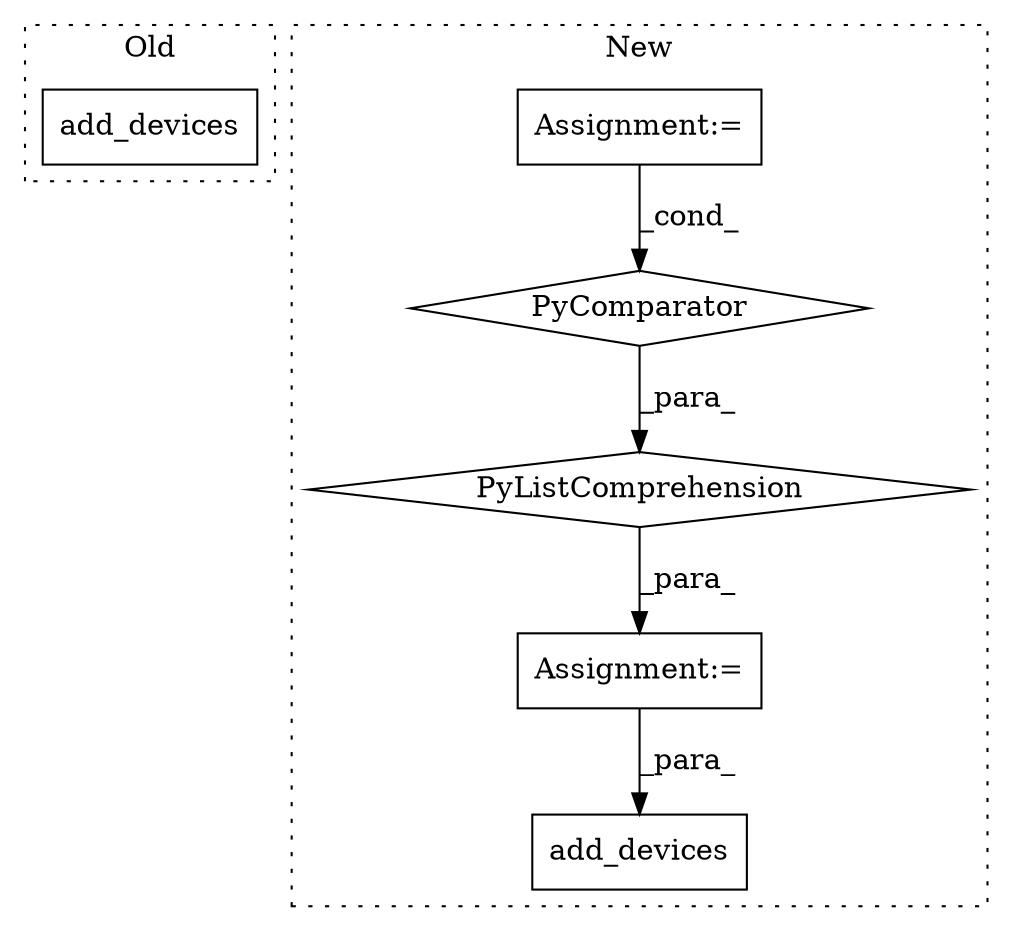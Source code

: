 digraph G {
subgraph cluster0 {
1 [label="add_devices" a="32" s="1738,1802" l="12,1" shape="box"];
label = "Old";
style="dotted";
}
subgraph cluster1 {
2 [label="PyListComprehension" a="109" s="1966" l="213" shape="diamond"];
3 [label="add_devices" a="32" s="2181,2200" l="12,1" shape="box"];
4 [label="Assignment:=" a="7" s="1951" l="15" shape="box"];
5 [label="Assignment:=" a="7" s="2088" l="83" shape="box"];
6 [label="PyComparator" a="113" s="2088" l="83" shape="diamond"];
label = "New";
style="dotted";
}
2 -> 4 [label="_para_"];
4 -> 3 [label="_para_"];
5 -> 6 [label="_cond_"];
6 -> 2 [label="_para_"];
}
